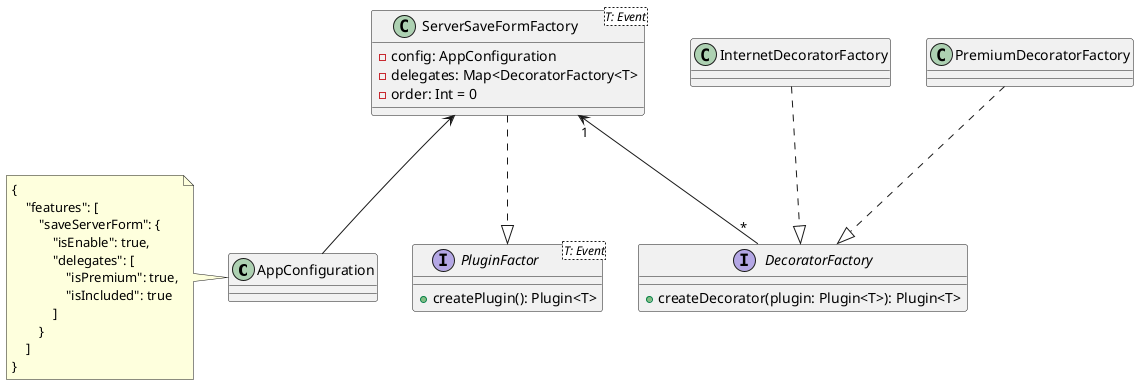 @startuml
'https://plantuml.com/sequence-diagram

class AppConfiguration

note left of AppConfiguration
    {
        "features": [
            "saveServerForm": {
                "isEnable": true,
                "delegates": [
                    "isPremium": true,
                    "isIncluded": true
                ]
            }
        ]
    }
end note

interface DecoratorFactory {
    +{method} createDecorator(plugin: Plugin<T>): Plugin<T>
}

class InternetDecoratorFactory

InternetDecoratorFactory ..|> DecoratorFactory

class PremiumDecoratorFactory

PremiumDecoratorFactory ..|> DecoratorFactory

interface PluginFactor<T: Event> {
    +{method} createPlugin(): Plugin<T>
}

class ServerSaveFormFactory<T: Event> {
    -{field} config: AppConfiguration
    -{field} delegates: Map<DecoratorFactory<T>
    -{field} order: Int = 0
}

ServerSaveFormFactory "1" <-- "*" DecoratorFactory
ServerSaveFormFactory  <--  AppConfiguration
ServerSaveFormFactory ..|> PluginFactor


@enduml
